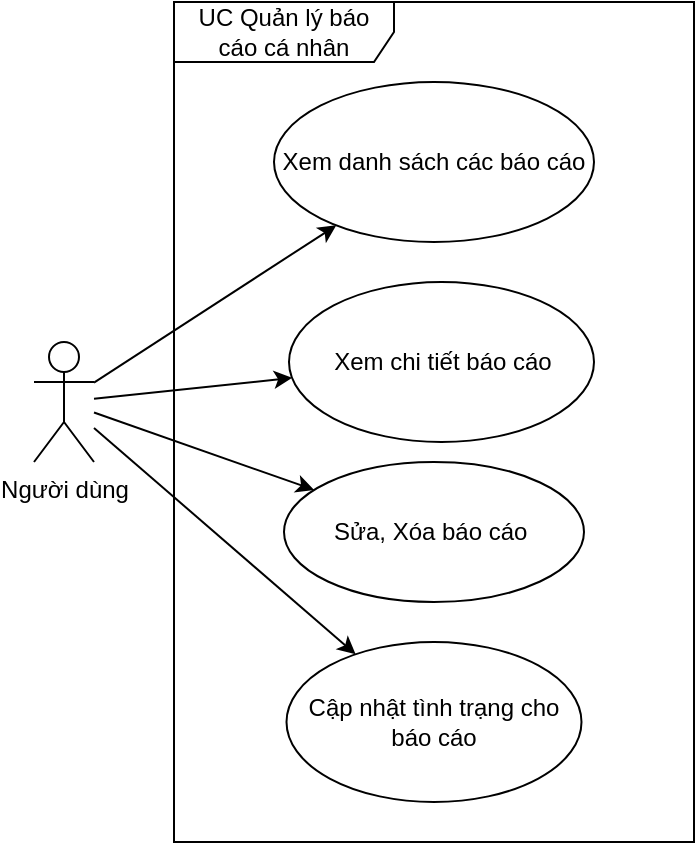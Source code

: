 <mxfile version="27.1.4">
  <diagram name="Page-1" id="D1osDZgk4KxM9U22PhKE">
    <mxGraphModel dx="778" dy="514" grid="1" gridSize="10" guides="1" tooltips="1" connect="1" arrows="1" fold="1" page="1" pageScale="1" pageWidth="850" pageHeight="1100" math="0" shadow="0">
      <root>
        <mxCell id="0" />
        <mxCell id="1" parent="0" />
        <mxCell id="QwUKmcaIpJYNgvK10ySz-1" value="Người dùng" style="shape=umlActor;verticalLabelPosition=bottom;verticalAlign=top;html=1;outlineConnect=0;" vertex="1" parent="1">
          <mxGeometry x="180" y="240" width="30" height="60" as="geometry" />
        </mxCell>
        <mxCell id="QwUKmcaIpJYNgvK10ySz-2" value="Xem danh sách các báo cáo" style="ellipse;whiteSpace=wrap;html=1;" vertex="1" parent="1">
          <mxGeometry x="300" y="110" width="160" height="80" as="geometry" />
        </mxCell>
        <mxCell id="QwUKmcaIpJYNgvK10ySz-3" value="Xem chi tiết báo cáo" style="ellipse;whiteSpace=wrap;html=1;" vertex="1" parent="1">
          <mxGeometry x="307.5" y="210" width="152.5" height="80" as="geometry" />
        </mxCell>
        <mxCell id="QwUKmcaIpJYNgvK10ySz-4" value="Sửa, Xóa báo cáo&amp;nbsp;" style="ellipse;whiteSpace=wrap;html=1;" vertex="1" parent="1">
          <mxGeometry x="305" y="300" width="150" height="70" as="geometry" />
        </mxCell>
        <mxCell id="QwUKmcaIpJYNgvK10ySz-6" value="Cập nhật tình trạng cho báo cáo" style="ellipse;whiteSpace=wrap;html=1;" vertex="1" parent="1">
          <mxGeometry x="306.25" y="390" width="147.5" height="80" as="geometry" />
        </mxCell>
        <mxCell id="QwUKmcaIpJYNgvK10ySz-7" value="" style="endArrow=classic;html=1;rounded=0;" edge="1" parent="1" source="QwUKmcaIpJYNgvK10ySz-1" target="QwUKmcaIpJYNgvK10ySz-2">
          <mxGeometry width="50" height="50" relative="1" as="geometry">
            <mxPoint x="380" y="290" as="sourcePoint" />
            <mxPoint x="430" y="240" as="targetPoint" />
          </mxGeometry>
        </mxCell>
        <mxCell id="QwUKmcaIpJYNgvK10ySz-8" value="" style="endArrow=classic;html=1;rounded=0;" edge="1" parent="1" source="QwUKmcaIpJYNgvK10ySz-1" target="QwUKmcaIpJYNgvK10ySz-3">
          <mxGeometry width="50" height="50" relative="1" as="geometry">
            <mxPoint x="240" y="308" as="sourcePoint" />
            <mxPoint x="361" y="230" as="targetPoint" />
          </mxGeometry>
        </mxCell>
        <mxCell id="QwUKmcaIpJYNgvK10ySz-9" value="" style="endArrow=classic;html=1;rounded=0;" edge="1" parent="1" source="QwUKmcaIpJYNgvK10ySz-1" target="QwUKmcaIpJYNgvK10ySz-4">
          <mxGeometry width="50" height="50" relative="1" as="geometry">
            <mxPoint x="240" y="338" as="sourcePoint" />
            <mxPoint x="361" y="260" as="targetPoint" />
          </mxGeometry>
        </mxCell>
        <mxCell id="QwUKmcaIpJYNgvK10ySz-10" value="" style="endArrow=classic;html=1;rounded=0;" edge="1" parent="1" source="QwUKmcaIpJYNgvK10ySz-1" target="QwUKmcaIpJYNgvK10ySz-6">
          <mxGeometry width="50" height="50" relative="1" as="geometry">
            <mxPoint x="490" y="368" as="sourcePoint" />
            <mxPoint x="611" y="290" as="targetPoint" />
          </mxGeometry>
        </mxCell>
        <mxCell id="QwUKmcaIpJYNgvK10ySz-11" value="UC Quản lý báo cáo cá nhân" style="shape=umlFrame;whiteSpace=wrap;html=1;pointerEvents=0;width=110;height=30;" vertex="1" parent="1">
          <mxGeometry x="250" y="70" width="260" height="420" as="geometry" />
        </mxCell>
      </root>
    </mxGraphModel>
  </diagram>
</mxfile>
